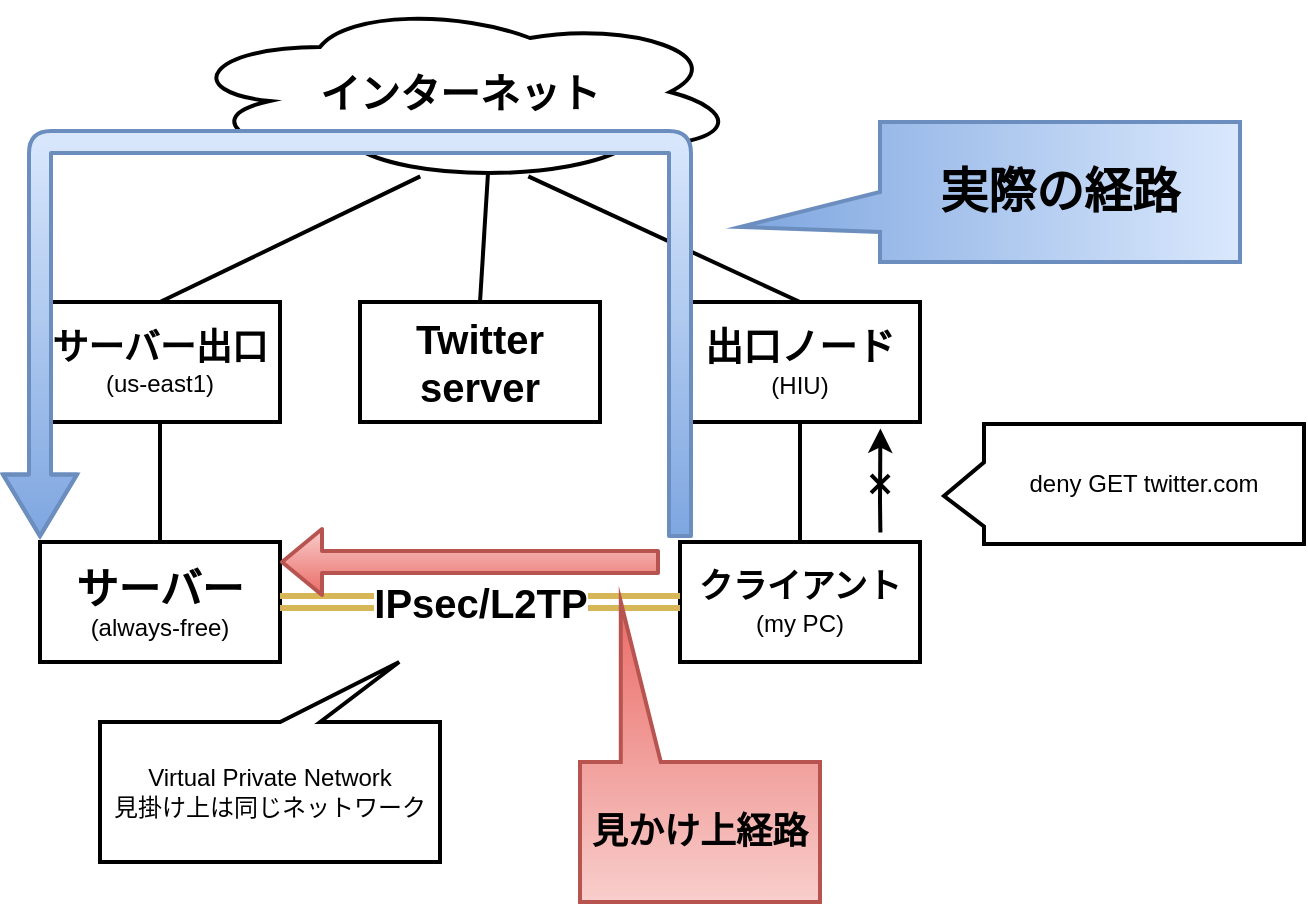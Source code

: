 <mxfile version="14.9.0" type="github">
  <diagram id="vMXatDMKksR-8hQCcmED" name="Page-1">
    <mxGraphModel dx="1099" dy="719" grid="1" gridSize="10" guides="1" tooltips="1" connect="1" arrows="1" fold="1" page="1" pageScale="1" pageWidth="827" pageHeight="1169" math="0" shadow="0">
      <root>
        <mxCell id="0" />
        <mxCell id="1" parent="0" />
        <mxCell id="aOyp_Q3LnuSCx48vsyEH-1" value="&lt;b&gt;&lt;font style=&quot;font-size: 18px&quot;&gt;サーバー出口&lt;/font&gt;&lt;/b&gt;&lt;br&gt;(us-east1)" style="rounded=0;whiteSpace=wrap;html=1;strokeWidth=2;" parent="1" vertex="1">
          <mxGeometry x="210" y="200" width="120" height="60" as="geometry" />
        </mxCell>
        <mxCell id="aOyp_Q3LnuSCx48vsyEH-3" value="&lt;b&gt;&lt;font style=&quot;font-size: 21px&quot;&gt;サーバー&lt;/font&gt;&lt;/b&gt;&lt;br&gt;(always-free)" style="rounded=0;whiteSpace=wrap;html=1;strokeWidth=2;" parent="1" vertex="1">
          <mxGeometry x="210" y="320" width="120" height="60" as="geometry" />
        </mxCell>
        <mxCell id="l2mJPqvnnT8NB2ULo5Gj-1" value="" style="endArrow=none;html=1;exitX=0.5;exitY=1;exitDx=0;exitDy=0;entryX=0.5;entryY=0;entryDx=0;entryDy=0;strokeWidth=2;" parent="1" source="aOyp_Q3LnuSCx48vsyEH-1" target="aOyp_Q3LnuSCx48vsyEH-3" edge="1">
          <mxGeometry width="50" height="50" relative="1" as="geometry">
            <mxPoint x="245" y="250" as="sourcePoint" />
            <mxPoint x="300" y="290" as="targetPoint" />
          </mxGeometry>
        </mxCell>
        <mxCell id="l2mJPqvnnT8NB2ULo5Gj-5" value="&lt;b&gt;&lt;font style=&quot;font-size: 20px&quot;&gt;インターネット&lt;/font&gt;&lt;/b&gt;" style="ellipse;shape=cloud;whiteSpace=wrap;html=1;strokeWidth=2;" parent="1" vertex="1">
          <mxGeometry x="280" y="50" width="280" height="90" as="geometry" />
        </mxCell>
        <mxCell id="l2mJPqvnnT8NB2ULo5Gj-7" value="" style="endArrow=none;html=1;entryX=0.429;entryY=0.969;entryDx=0;entryDy=0;entryPerimeter=0;exitX=0.5;exitY=0;exitDx=0;exitDy=0;strokeWidth=2;" parent="1" source="aOyp_Q3LnuSCx48vsyEH-1" target="l2mJPqvnnT8NB2ULo5Gj-5" edge="1">
          <mxGeometry width="50" height="50" relative="1" as="geometry">
            <mxPoint x="390" y="370" as="sourcePoint" />
            <mxPoint x="440" y="320" as="targetPoint" />
          </mxGeometry>
        </mxCell>
        <mxCell id="l2mJPqvnnT8NB2ULo5Gj-6" value="&lt;b&gt;&lt;font style=&quot;font-size: 19px&quot;&gt;出口ノード&lt;/font&gt;&lt;/b&gt;&lt;br&gt;(HIU)" style="rounded=0;whiteSpace=wrap;html=1;strokeWidth=2;" parent="1" vertex="1">
          <mxGeometry x="530" y="200" width="120" height="60" as="geometry" />
        </mxCell>
        <mxCell id="l2mJPqvnnT8NB2ULo5Gj-8" value="" style="endArrow=none;html=1;entryX=0.622;entryY=0.969;entryDx=0;entryDy=0;entryPerimeter=0;exitX=0.5;exitY=0;exitDx=0;exitDy=0;strokeWidth=2;" parent="1" source="l2mJPqvnnT8NB2ULo5Gj-6" target="l2mJPqvnnT8NB2ULo5Gj-5" edge="1">
          <mxGeometry width="50" height="50" relative="1" as="geometry">
            <mxPoint x="390" y="370" as="sourcePoint" />
            <mxPoint x="440" y="320" as="targetPoint" />
          </mxGeometry>
        </mxCell>
        <mxCell id="l2mJPqvnnT8NB2ULo5Gj-9" value="&lt;b&gt;&lt;font style=&quot;font-size: 17px&quot;&gt;クライアント&lt;/font&gt;&lt;/b&gt;&lt;br&gt;(my PC)" style="rounded=0;whiteSpace=wrap;html=1;strokeWidth=2;" parent="1" vertex="1">
          <mxGeometry x="530" y="320" width="120" height="60" as="geometry" />
        </mxCell>
        <mxCell id="l2mJPqvnnT8NB2ULo5Gj-10" value="" style="endArrow=none;html=1;entryX=0.5;entryY=1;entryDx=0;entryDy=0;strokeWidth=2;" parent="1" source="l2mJPqvnnT8NB2ULo5Gj-9" target="l2mJPqvnnT8NB2ULo5Gj-6" edge="1">
          <mxGeometry width="50" height="50" relative="1" as="geometry">
            <mxPoint x="390" y="370" as="sourcePoint" />
            <mxPoint x="440" y="320" as="targetPoint" />
          </mxGeometry>
        </mxCell>
        <mxCell id="l2mJPqvnnT8NB2ULo5Gj-11" value="&lt;b style=&quot;font-size: 20px&quot;&gt;Twitter&lt;br&gt;server&lt;/b&gt;" style="rounded=0;whiteSpace=wrap;html=1;strokeWidth=2;" parent="1" vertex="1">
          <mxGeometry x="370" y="200" width="120" height="60" as="geometry" />
        </mxCell>
        <mxCell id="l2mJPqvnnT8NB2ULo5Gj-12" value="" style="endArrow=none;html=1;entryX=0.5;entryY=0;entryDx=0;entryDy=0;exitX=0.55;exitY=0.95;exitDx=0;exitDy=0;exitPerimeter=0;strokeWidth=2;" parent="1" source="l2mJPqvnnT8NB2ULo5Gj-5" target="l2mJPqvnnT8NB2ULo5Gj-11" edge="1">
          <mxGeometry width="50" height="50" relative="1" as="geometry">
            <mxPoint x="420" y="180" as="sourcePoint" />
            <mxPoint x="440" y="320" as="targetPoint" />
          </mxGeometry>
        </mxCell>
        <mxCell id="TNFHcOoN56tg1DQ0fnb9-1" value="" style="endArrow=classic;html=1;entryX=0.835;entryY=1.054;entryDx=0;entryDy=0;entryPerimeter=0;startArrow=cross;startFill=0;sourcePerimeterSpacing=0;strokeWidth=2;" edge="1" parent="1" target="l2mJPqvnnT8NB2ULo5Gj-6">
          <mxGeometry width="50" height="50" relative="1" as="geometry">
            <mxPoint x="630" y="300" as="sourcePoint" />
            <mxPoint x="630" y="260" as="targetPoint" />
            <Array as="points" />
          </mxGeometry>
        </mxCell>
        <mxCell id="TNFHcOoN56tg1DQ0fnb9-3" value="" style="curved=1;endArrow=classic;html=1;shape=flexArrow;strokeWidth=2;gradientColor=#7ea6e0;fillColor=#dae8fc;strokeColor=#6c8ebf;endWidth=24;endSize=9.58;" edge="1" parent="1">
          <mxGeometry width="50" height="50" relative="1" as="geometry">
            <mxPoint x="530" y="318" as="sourcePoint" />
            <mxPoint x="210" y="318" as="targetPoint" />
            <Array as="points">
              <mxPoint x="530" y="120" />
              <mxPoint x="210" y="120" />
            </Array>
          </mxGeometry>
        </mxCell>
        <mxCell id="TNFHcOoN56tg1DQ0fnb9-2" value="deny GET twitter.com" style="shape=callout;whiteSpace=wrap;html=1;perimeter=calloutPerimeter;position2=0.6;size=20;position=0.32;flipH=0;flipV=0;direction=south;base=32;strokeWidth=2;" vertex="1" parent="1">
          <mxGeometry x="662" y="261" width="180" height="60" as="geometry" />
        </mxCell>
        <mxCell id="TNFHcOoN56tg1DQ0fnb9-4" value="&lt;b&gt;&lt;font style=&quot;font-size: 20px&quot;&gt;IPsec/L2TP&lt;/font&gt;&lt;/b&gt;" style="endArrow=none;html=1;exitX=1;exitY=0.5;exitDx=0;exitDy=0;entryX=0;entryY=0.5;entryDx=0;entryDy=0;shape=link;strokeWidth=3;gradientColor=#ffd966;fillColor=#fff2cc;strokeColor=#d6b656;shadow=0;" edge="1" parent="1" source="aOyp_Q3LnuSCx48vsyEH-3" target="l2mJPqvnnT8NB2ULo5Gj-9">
          <mxGeometry width="50" height="50" relative="1" as="geometry">
            <mxPoint x="405" y="375" as="sourcePoint" />
            <mxPoint x="455" y="325" as="targetPoint" />
          </mxGeometry>
        </mxCell>
        <mxCell id="TNFHcOoN56tg1DQ0fnb9-7" value="" style="endArrow=none;html=1;shadow=0;sourcePerimeterSpacing=0;strokeWidth=2;exitX=0.835;exitY=-0.079;exitDx=0;exitDy=0;exitPerimeter=0;" edge="1" parent="1" source="l2mJPqvnnT8NB2ULo5Gj-9">
          <mxGeometry width="50" height="50" relative="1" as="geometry">
            <mxPoint x="630" y="316" as="sourcePoint" />
            <mxPoint x="630" y="300" as="targetPoint" />
          </mxGeometry>
        </mxCell>
        <mxCell id="TNFHcOoN56tg1DQ0fnb9-10" value="Virtual Private Network&lt;br&gt;見掛け上は同じネットワーク" style="shape=callout;whiteSpace=wrap;html=1;perimeter=calloutPerimeter;strokeWidth=2;flipH=0;flipV=1;position2=0.88;size=30;position=0.53;" vertex="1" parent="1">
          <mxGeometry x="240" y="380" width="170" height="100" as="geometry" />
        </mxCell>
        <mxCell id="TNFHcOoN56tg1DQ0fnb9-12" value="" style="endArrow=classic;html=1;shadow=0;sourcePerimeterSpacing=0;strokeColor=#b85450;strokeWidth=2;gradientColor=#ea6b66;fillColor=#f8cecc;shape=flexArrow;" edge="1" parent="1">
          <mxGeometry width="50" height="50" relative="1" as="geometry">
            <mxPoint x="520" y="330" as="sourcePoint" />
            <mxPoint x="330" y="330" as="targetPoint" />
          </mxGeometry>
        </mxCell>
        <mxCell id="TNFHcOoN56tg1DQ0fnb9-13" value="&lt;b&gt;&lt;font style=&quot;font-size: 18px&quot;&gt;見かけ上経路&lt;/font&gt;&lt;/b&gt;" style="shape=callout;whiteSpace=wrap;html=1;perimeter=calloutPerimeter;strokeWidth=2;flipV=1;position2=0.17;size=80;position=0.17;base=20;gradientColor=#ea6b66;fillColor=#f8cecc;strokeColor=#b85450;" vertex="1" parent="1">
          <mxGeometry x="480" y="350" width="120" height="150" as="geometry" />
        </mxCell>
        <mxCell id="TNFHcOoN56tg1DQ0fnb9-14" value="&lt;b&gt;&lt;font style=&quot;font-size: 24px&quot;&gt;実際の経路&lt;/font&gt;&lt;/b&gt;" style="shape=callout;whiteSpace=wrap;html=1;perimeter=calloutPerimeter;strokeWidth=2;direction=south;size=70;position=0.5;position2=0.75;gradientColor=#7ea6e0;fillColor=#dae8fc;strokeColor=#6c8ebf;" vertex="1" parent="1">
          <mxGeometry x="560" y="110" width="250" height="70" as="geometry" />
        </mxCell>
      </root>
    </mxGraphModel>
  </diagram>
</mxfile>
